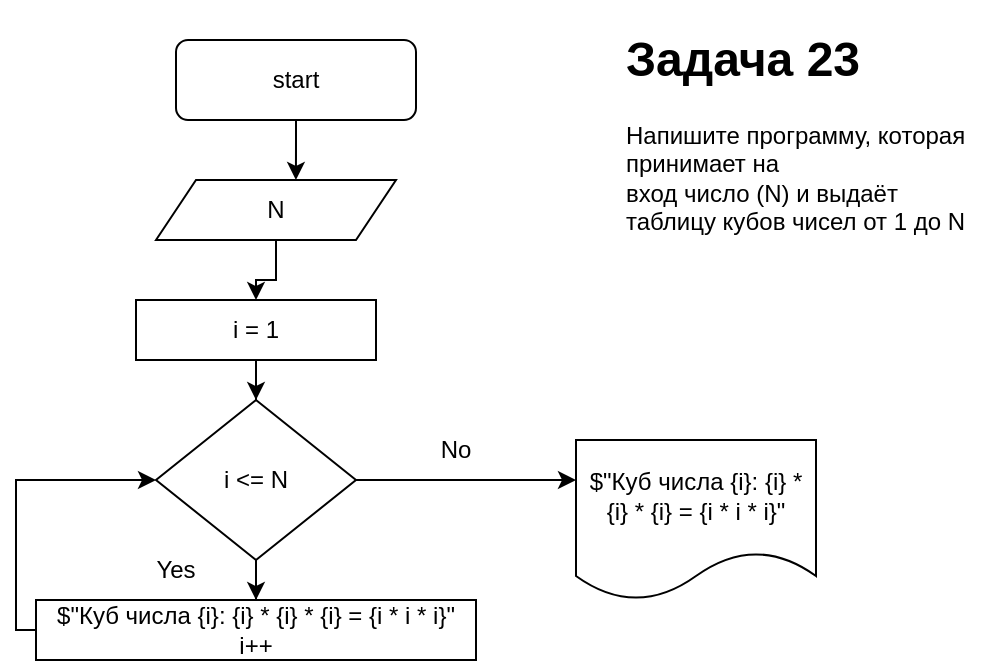 <mxfile version="20.3.6" type="device"><diagram id="1EBupjL8mpZW9YSGOQcp" name="Страница 1"><mxGraphModel dx="852" dy="562" grid="1" gridSize="10" guides="1" tooltips="1" connect="1" arrows="1" fold="1" page="1" pageScale="1" pageWidth="827" pageHeight="1169" math="0" shadow="0"><root><mxCell id="0"/><mxCell id="1" parent="0"/><mxCell id="ln84cx1v_3KM1_DdzaFW-3" style="edgeStyle=orthogonalEdgeStyle;rounded=0;orthogonalLoop=1;jettySize=auto;html=1;entryX=0.583;entryY=0;entryDx=0;entryDy=0;entryPerimeter=0;" edge="1" parent="1" source="ln84cx1v_3KM1_DdzaFW-1" target="ln84cx1v_3KM1_DdzaFW-2"><mxGeometry relative="1" as="geometry"/></mxCell><mxCell id="ln84cx1v_3KM1_DdzaFW-1" value="start" style="rounded=1;whiteSpace=wrap;html=1;" vertex="1" parent="1"><mxGeometry x="180" y="50" width="120" height="40" as="geometry"/></mxCell><mxCell id="ln84cx1v_3KM1_DdzaFW-7" style="edgeStyle=orthogonalEdgeStyle;rounded=0;orthogonalLoop=1;jettySize=auto;html=1;" edge="1" parent="1" source="ln84cx1v_3KM1_DdzaFW-2" target="ln84cx1v_3KM1_DdzaFW-5"><mxGeometry relative="1" as="geometry"/></mxCell><mxCell id="ln84cx1v_3KM1_DdzaFW-2" value="N" style="shape=parallelogram;perimeter=parallelogramPerimeter;whiteSpace=wrap;html=1;fixedSize=1;" vertex="1" parent="1"><mxGeometry x="170" y="120" width="120" height="30" as="geometry"/></mxCell><mxCell id="ln84cx1v_3KM1_DdzaFW-12" style="edgeStyle=orthogonalEdgeStyle;rounded=0;orthogonalLoop=1;jettySize=auto;html=1;entryX=0.5;entryY=0;entryDx=0;entryDy=0;" edge="1" parent="1" source="ln84cx1v_3KM1_DdzaFW-4" target="ln84cx1v_3KM1_DdzaFW-11"><mxGeometry relative="1" as="geometry"/></mxCell><mxCell id="ln84cx1v_3KM1_DdzaFW-15" style="edgeStyle=orthogonalEdgeStyle;rounded=0;orthogonalLoop=1;jettySize=auto;html=1;entryX=0;entryY=0.25;entryDx=0;entryDy=0;" edge="1" parent="1" source="ln84cx1v_3KM1_DdzaFW-4" target="ln84cx1v_3KM1_DdzaFW-10"><mxGeometry relative="1" as="geometry"/></mxCell><mxCell id="ln84cx1v_3KM1_DdzaFW-4" value="i &amp;lt;= N" style="rhombus;whiteSpace=wrap;html=1;" vertex="1" parent="1"><mxGeometry x="170" y="230" width="100" height="80" as="geometry"/></mxCell><mxCell id="ln84cx1v_3KM1_DdzaFW-9" style="edgeStyle=orthogonalEdgeStyle;rounded=0;orthogonalLoop=1;jettySize=auto;html=1;entryX=0.5;entryY=0;entryDx=0;entryDy=0;" edge="1" parent="1" source="ln84cx1v_3KM1_DdzaFW-5" target="ln84cx1v_3KM1_DdzaFW-4"><mxGeometry relative="1" as="geometry"/></mxCell><mxCell id="ln84cx1v_3KM1_DdzaFW-5" value="i = 1" style="rounded=0;whiteSpace=wrap;html=1;" vertex="1" parent="1"><mxGeometry x="160" y="180" width="120" height="30" as="geometry"/></mxCell><mxCell id="ln84cx1v_3KM1_DdzaFW-10" value="$&quot;Куб числа {i}: {i} * {i} * {i} = {i * i * i}&quot;" style="shape=document;whiteSpace=wrap;html=1;boundedLbl=1;" vertex="1" parent="1"><mxGeometry x="380" y="250" width="120" height="80" as="geometry"/></mxCell><mxCell id="ln84cx1v_3KM1_DdzaFW-14" style="edgeStyle=orthogonalEdgeStyle;rounded=0;orthogonalLoop=1;jettySize=auto;html=1;entryX=0;entryY=0.5;entryDx=0;entryDy=0;" edge="1" parent="1" source="ln84cx1v_3KM1_DdzaFW-11" target="ln84cx1v_3KM1_DdzaFW-4"><mxGeometry relative="1" as="geometry"><mxPoint x="50" y="270" as="targetPoint"/><Array as="points"><mxPoint x="100" y="345"/><mxPoint x="100" y="270"/></Array></mxGeometry></mxCell><mxCell id="ln84cx1v_3KM1_DdzaFW-11" value="$&quot;Куб числа {i}: {i} * {i} * {i} = {i * i * i}&quot;&lt;br&gt;i++" style="rounded=0;whiteSpace=wrap;html=1;" vertex="1" parent="1"><mxGeometry x="110" y="330" width="220" height="30" as="geometry"/></mxCell><mxCell id="ln84cx1v_3KM1_DdzaFW-16" value="Yes" style="text;html=1;strokeColor=none;fillColor=none;align=center;verticalAlign=middle;whiteSpace=wrap;rounded=0;" vertex="1" parent="1"><mxGeometry x="150" y="300" width="60" height="30" as="geometry"/></mxCell><mxCell id="ln84cx1v_3KM1_DdzaFW-17" value="No" style="text;html=1;strokeColor=none;fillColor=none;align=center;verticalAlign=middle;whiteSpace=wrap;rounded=0;" vertex="1" parent="1"><mxGeometry x="290" y="240" width="60" height="30" as="geometry"/></mxCell><mxCell id="ln84cx1v_3KM1_DdzaFW-18" value="&lt;h1&gt;Задача 23&lt;/h1&gt;&lt;p&gt;Напишите программу, которая принимает на &lt;br/&gt;вход число (N) и выдаёт таблицу кубов чисел от 1 до N&lt;br&gt;&lt;/p&gt;" style="text;html=1;strokeColor=none;fillColor=none;spacing=5;spacingTop=-20;whiteSpace=wrap;overflow=hidden;rounded=0;" vertex="1" parent="1"><mxGeometry x="400" y="40" width="190" height="120" as="geometry"/></mxCell></root></mxGraphModel></diagram></mxfile>